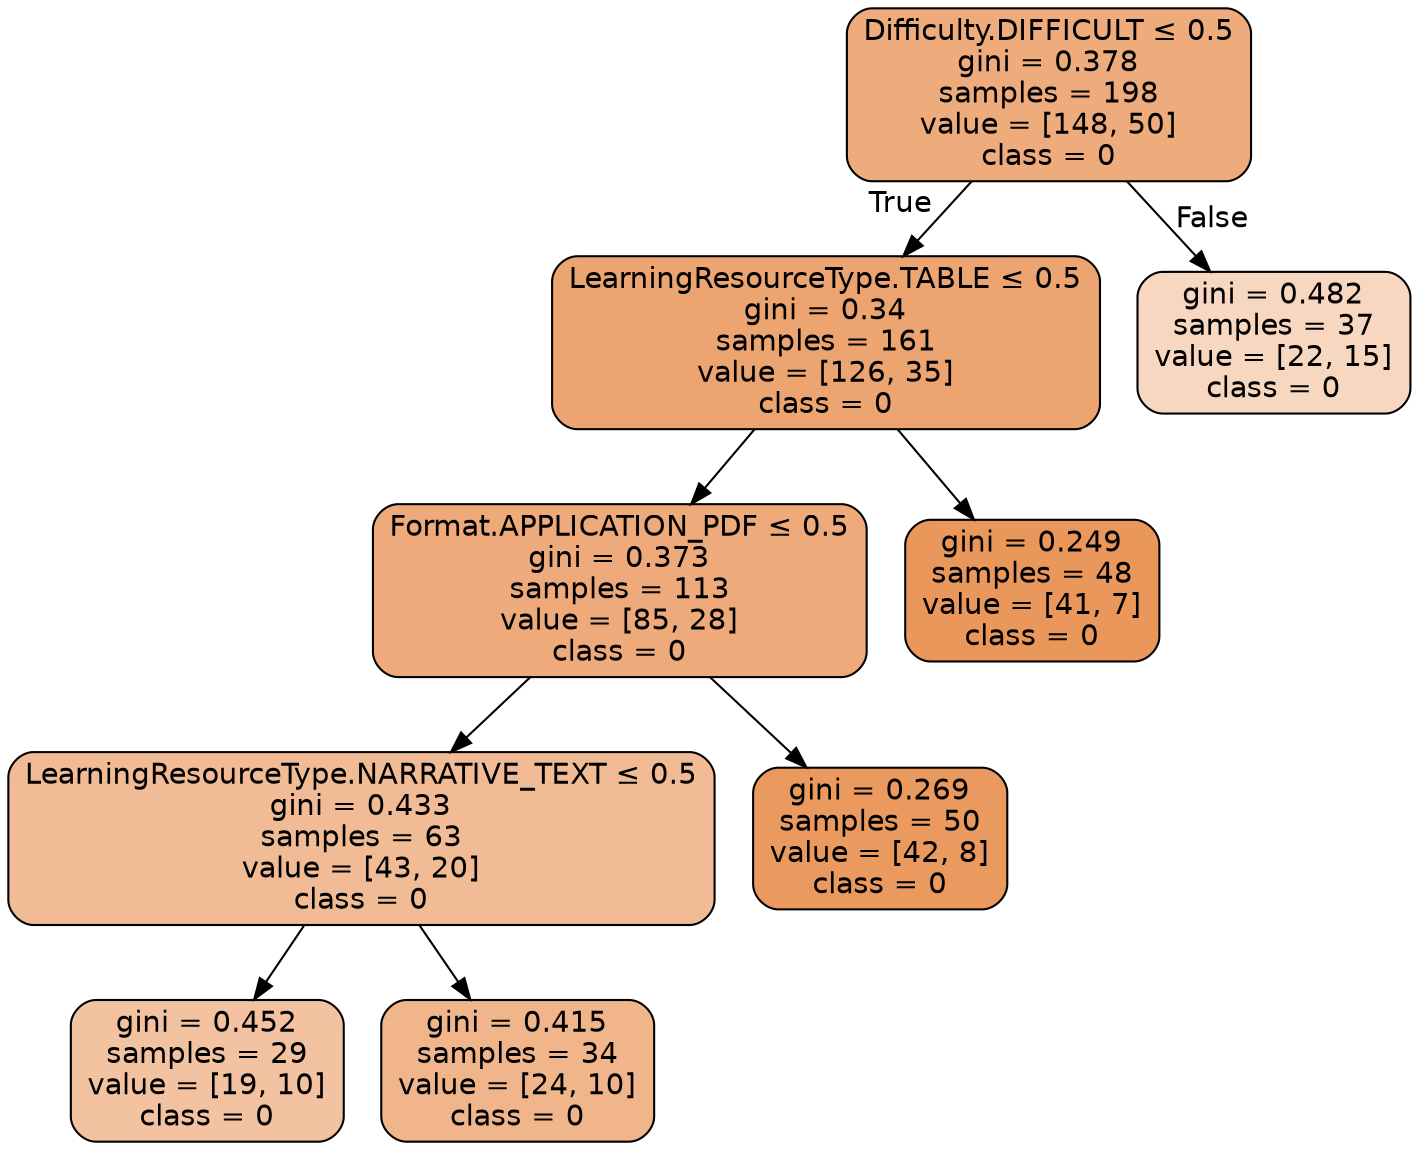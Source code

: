 digraph Tree {
node [shape=box, style="filled, rounded", color="black", fontname=helvetica] ;
edge [fontname=helvetica] ;
0 [label=<Difficulty.DIFFICULT &le; 0.5<br/>gini = 0.378<br/>samples = 198<br/>value = [148, 50]<br/>class = 0>, fillcolor="#e58139a9"] ;
1 [label=<LearningResourceType.TABLE &le; 0.5<br/>gini = 0.34<br/>samples = 161<br/>value = [126, 35]<br/>class = 0>, fillcolor="#e58139b8"] ;
0 -> 1 [labeldistance=2.5, labelangle=45, headlabel="True"] ;
2 [label=<Format.APPLICATION_PDF &le; 0.5<br/>gini = 0.373<br/>samples = 113<br/>value = [85, 28]<br/>class = 0>, fillcolor="#e58139ab"] ;
1 -> 2 ;
3 [label=<LearningResourceType.NARRATIVE_TEXT &le; 0.5<br/>gini = 0.433<br/>samples = 63<br/>value = [43, 20]<br/>class = 0>, fillcolor="#e5813988"] ;
2 -> 3 ;
4 [label=<gini = 0.452<br/>samples = 29<br/>value = [19, 10]<br/>class = 0>, fillcolor="#e5813979"] ;
3 -> 4 ;
5 [label=<gini = 0.415<br/>samples = 34<br/>value = [24, 10]<br/>class = 0>, fillcolor="#e5813995"] ;
3 -> 5 ;
6 [label=<gini = 0.269<br/>samples = 50<br/>value = [42, 8]<br/>class = 0>, fillcolor="#e58139ce"] ;
2 -> 6 ;
7 [label=<gini = 0.249<br/>samples = 48<br/>value = [41, 7]<br/>class = 0>, fillcolor="#e58139d3"] ;
1 -> 7 ;
8 [label=<gini = 0.482<br/>samples = 37<br/>value = [22, 15]<br/>class = 0>, fillcolor="#e5813951"] ;
0 -> 8 [labeldistance=2.5, labelangle=-45, headlabel="False"] ;
}